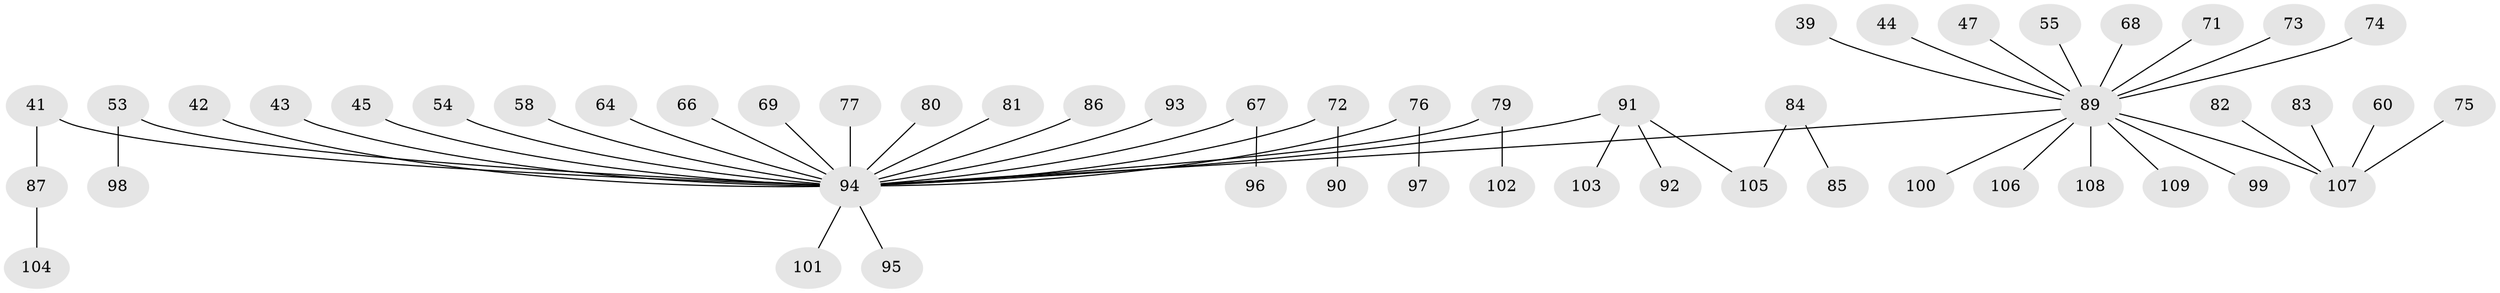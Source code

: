 // original degree distribution, {1: 0.5229357798165137, 7: 0.01834862385321101, 3: 0.11926605504587157, 4: 0.045871559633027525, 2: 0.23853211009174313, 5: 0.045871559633027525, 9: 0.009174311926605505}
// Generated by graph-tools (version 1.1) at 2025/56/03/04/25 21:56:01]
// undirected, 54 vertices, 53 edges
graph export_dot {
graph [start="1"]
  node [color=gray90,style=filled];
  39;
  41;
  42;
  43;
  44;
  45;
  47;
  53;
  54;
  55;
  58;
  60;
  64;
  66;
  67;
  68;
  69;
  71;
  72;
  73;
  74;
  75;
  76;
  77;
  79;
  80;
  81;
  82;
  83;
  84;
  85;
  86;
  87;
  89 [super="+88"];
  90;
  91 [super="+16+33+59+61"];
  92;
  93;
  94 [super="+78+65"];
  95;
  96;
  97;
  98;
  99;
  100;
  101;
  102;
  103;
  104;
  105 [super="+50"];
  106;
  107 [super="+56+63"];
  108;
  109;
  39 -- 89;
  41 -- 87;
  41 -- 94;
  42 -- 94;
  43 -- 94;
  44 -- 89;
  45 -- 94;
  47 -- 89;
  53 -- 98;
  53 -- 94;
  54 -- 94;
  55 -- 89;
  58 -- 94;
  60 -- 107;
  64 -- 94;
  66 -- 94;
  67 -- 96;
  67 -- 94;
  68 -- 89;
  69 -- 94;
  71 -- 89;
  72 -- 90;
  72 -- 94;
  73 -- 89;
  74 -- 89;
  75 -- 107;
  76 -- 97;
  76 -- 94;
  77 -- 94;
  79 -- 102;
  79 -- 94;
  80 -- 94;
  81 -- 94;
  82 -- 107;
  83 -- 107;
  84 -- 85;
  84 -- 105;
  86 -- 94;
  87 -- 104;
  89 -- 109;
  89 -- 99;
  89 -- 100;
  89 -- 106;
  89 -- 107;
  89 -- 108;
  89 -- 94;
  91 -- 103;
  91 -- 105;
  91 -- 92;
  91 -- 94;
  93 -- 94;
  94 -- 95;
  94 -- 101;
}

